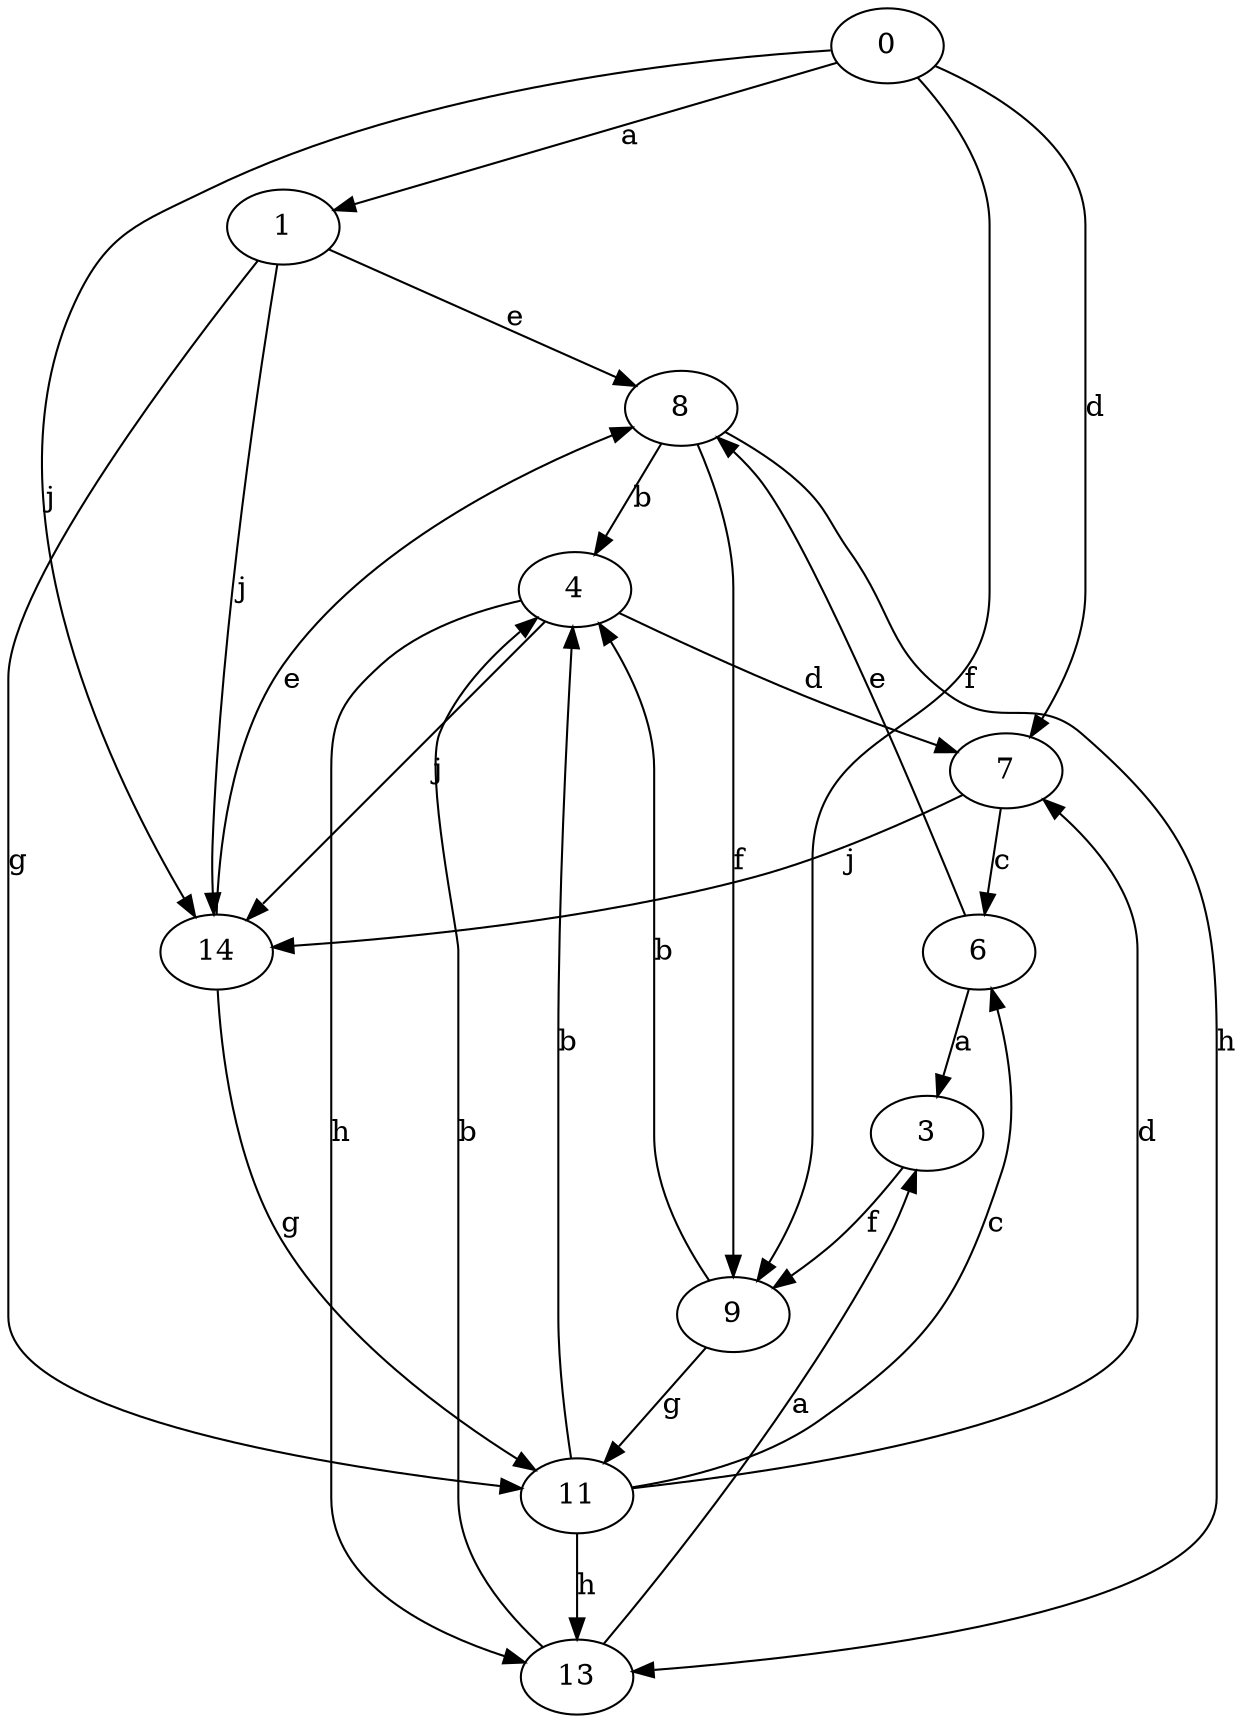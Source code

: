 strict digraph  {
1;
3;
4;
6;
7;
8;
9;
0;
11;
13;
14;
1 -> 8  [label=e];
1 -> 11  [label=g];
1 -> 14  [label=j];
3 -> 9  [label=f];
4 -> 7  [label=d];
4 -> 13  [label=h];
4 -> 14  [label=j];
6 -> 3  [label=a];
6 -> 8  [label=e];
7 -> 6  [label=c];
7 -> 14  [label=j];
8 -> 4  [label=b];
8 -> 9  [label=f];
8 -> 13  [label=h];
9 -> 4  [label=b];
9 -> 11  [label=g];
0 -> 1  [label=a];
0 -> 7  [label=d];
0 -> 9  [label=f];
0 -> 14  [label=j];
11 -> 4  [label=b];
11 -> 6  [label=c];
11 -> 7  [label=d];
11 -> 13  [label=h];
13 -> 3  [label=a];
13 -> 4  [label=b];
14 -> 8  [label=e];
14 -> 11  [label=g];
}
